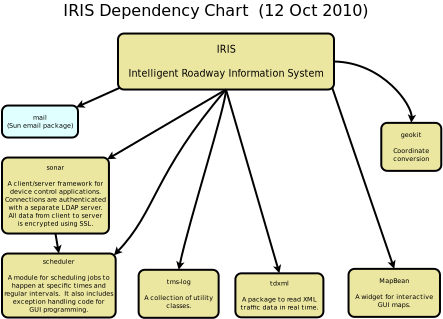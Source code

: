 <?xml version="1.0" encoding="UTF-8"?>
<dia:diagram xmlns:dia="http://www.lysator.liu.se/~alla/dia/">
  <dia:layer name="Background" visible="true" active="true">
    <dia:object type="Standard - Box" version="0" id="O0">
      <dia:attribute name="obj_pos">
        <dia:point val="6.2,1.8"/>
      </dia:attribute>
      <dia:attribute name="obj_bb">
        <dia:rectangle val="6.15,1.75;17.05,4.65"/>
      </dia:attribute>
      <dia:attribute name="elem_corner">
        <dia:point val="6.2,1.8"/>
      </dia:attribute>
      <dia:attribute name="elem_width">
        <dia:real val="10.8"/>
      </dia:attribute>
      <dia:attribute name="elem_height">
        <dia:real val="2.8"/>
      </dia:attribute>
      <dia:attribute name="inner_color">
        <dia:color val="#ebe6a0"/>
      </dia:attribute>
      <dia:attribute name="show_background">
        <dia:boolean val="true"/>
      </dia:attribute>
      <dia:attribute name="corner_radius">
        <dia:real val="0.3"/>
      </dia:attribute>
    </dia:object>
    <dia:object type="Standard - Text" version="1" id="O1">
      <dia:attribute name="obj_pos">
        <dia:point val="11.6,3.2"/>
      </dia:attribute>
      <dia:attribute name="obj_bb">
        <dia:rectangle val="6.789,2.319;16.411,4.081"/>
      </dia:attribute>
      <dia:attribute name="text">
        <dia:composite type="text">
          <dia:attribute name="string">
            <dia:string>#IRIS

Intelligent Roadway Information System#</dia:string>
          </dia:attribute>
          <dia:attribute name="font">
            <dia:font family="dejavu lgc sans" style="0" name="Courier"/>
          </dia:attribute>
          <dia:attribute name="height">
            <dia:real val="0.6"/>
          </dia:attribute>
          <dia:attribute name="pos">
            <dia:point val="11.6,2.766"/>
          </dia:attribute>
          <dia:attribute name="color">
            <dia:color val="#000000"/>
          </dia:attribute>
          <dia:attribute name="alignment">
            <dia:enum val="1"/>
          </dia:attribute>
        </dia:composite>
      </dia:attribute>
      <dia:attribute name="valign">
        <dia:enum val="2"/>
      </dia:attribute>
      <dia:connections>
        <dia:connection handle="0" to="O0" connection="8"/>
      </dia:connections>
    </dia:object>
    <dia:object type="Standard - Box" version="0" id="O2">
      <dia:attribute name="obj_pos">
        <dia:point val="0.4,8"/>
      </dia:attribute>
      <dia:attribute name="obj_bb">
        <dia:rectangle val="0.35,7.95;5.797,11.85"/>
      </dia:attribute>
      <dia:attribute name="elem_corner">
        <dia:point val="0.4,8"/>
      </dia:attribute>
      <dia:attribute name="elem_width">
        <dia:real val="5.347"/>
      </dia:attribute>
      <dia:attribute name="elem_height">
        <dia:real val="3.8"/>
      </dia:attribute>
      <dia:attribute name="inner_color">
        <dia:color val="#ebe6a0"/>
      </dia:attribute>
      <dia:attribute name="show_background">
        <dia:boolean val="true"/>
      </dia:attribute>
      <dia:attribute name="corner_radius">
        <dia:real val="0.3"/>
      </dia:attribute>
    </dia:object>
    <dia:object type="Standard - Text" version="1" id="O3">
      <dia:attribute name="obj_pos">
        <dia:point val="3.073,9.9"/>
      </dia:attribute>
      <dia:attribute name="obj_bb">
        <dia:rectangle val="0.607,8.312;5.54,11.488"/>
      </dia:attribute>
      <dia:attribute name="text">
        <dia:composite type="text">
          <dia:attribute name="string">
            <dia:string>#sonar

A client/server framework for
device control applications.
Connections are authenticated
with a separate LDAP server.
All data from client to server
is encrypted using SSL.#</dia:string>
          </dia:attribute>
          <dia:attribute name="font">
            <dia:font family="dejavu lgc sans" style="0" name="Courier"/>
          </dia:attribute>
          <dia:attribute name="height">
            <dia:real val="0.4"/>
          </dia:attribute>
          <dia:attribute name="pos">
            <dia:point val="3.073,8.61"/>
          </dia:attribute>
          <dia:attribute name="color">
            <dia:color val="#000000"/>
          </dia:attribute>
          <dia:attribute name="alignment">
            <dia:enum val="1"/>
          </dia:attribute>
        </dia:composite>
      </dia:attribute>
      <dia:attribute name="valign">
        <dia:enum val="2"/>
      </dia:attribute>
      <dia:connections>
        <dia:connection handle="0" to="O2" connection="8"/>
      </dia:connections>
    </dia:object>
    <dia:object type="Standard - Text" version="1" id="O4">
      <dia:attribute name="obj_pos">
        <dia:point val="3,6"/>
      </dia:attribute>
      <dia:attribute name="obj_bb">
        <dia:rectangle val="3,5.255;3,6.19"/>
      </dia:attribute>
      <dia:attribute name="text">
        <dia:composite type="text">
          <dia:attribute name="string">
            <dia:string>##</dia:string>
          </dia:attribute>
          <dia:attribute name="font">
            <dia:font family="dejavu lgc sans" style="0" name="Courier"/>
          </dia:attribute>
          <dia:attribute name="height">
            <dia:real val="1"/>
          </dia:attribute>
          <dia:attribute name="pos">
            <dia:point val="3,6"/>
          </dia:attribute>
          <dia:attribute name="color">
            <dia:color val="#000000"/>
          </dia:attribute>
          <dia:attribute name="alignment">
            <dia:enum val="1"/>
          </dia:attribute>
        </dia:composite>
      </dia:attribute>
      <dia:attribute name="valign">
        <dia:enum val="3"/>
      </dia:attribute>
    </dia:object>
    <dia:object type="Standard - Text" version="1" id="O5">
      <dia:attribute name="obj_pos">
        <dia:point val="14.2,8.4"/>
      </dia:attribute>
      <dia:attribute name="obj_bb">
        <dia:rectangle val="14.2,8.102;14.2,8.477"/>
      </dia:attribute>
      <dia:attribute name="text">
        <dia:composite type="text">
          <dia:attribute name="string">
            <dia:string>##</dia:string>
          </dia:attribute>
          <dia:attribute name="font">
            <dia:font family="dejavu lgc sans" style="0" name="Courier"/>
          </dia:attribute>
          <dia:attribute name="height">
            <dia:real val="0.4"/>
          </dia:attribute>
          <dia:attribute name="pos">
            <dia:point val="14.2,8.4"/>
          </dia:attribute>
          <dia:attribute name="color">
            <dia:color val="#000000"/>
          </dia:attribute>
          <dia:attribute name="alignment">
            <dia:enum val="1"/>
          </dia:attribute>
        </dia:composite>
      </dia:attribute>
      <dia:attribute name="valign">
        <dia:enum val="3"/>
      </dia:attribute>
    </dia:object>
    <dia:object type="Standard - Box" version="0" id="O6">
      <dia:attribute name="obj_pos">
        <dia:point val="12.07,13.79"/>
      </dia:attribute>
      <dia:attribute name="obj_bb">
        <dia:rectangle val="12.02,13.74;16.52,16.04"/>
      </dia:attribute>
      <dia:attribute name="elem_corner">
        <dia:point val="12.07,13.79"/>
      </dia:attribute>
      <dia:attribute name="elem_width">
        <dia:real val="4.4"/>
      </dia:attribute>
      <dia:attribute name="elem_height">
        <dia:real val="2.2"/>
      </dia:attribute>
      <dia:attribute name="inner_color">
        <dia:color val="#ebe6a0"/>
      </dia:attribute>
      <dia:attribute name="show_background">
        <dia:boolean val="true"/>
      </dia:attribute>
      <dia:attribute name="corner_radius">
        <dia:real val="0.3"/>
      </dia:attribute>
    </dia:object>
    <dia:object type="Standard - Text" version="1" id="O7">
      <dia:attribute name="obj_pos">
        <dia:point val="14.27,14.89"/>
      </dia:attribute>
      <dia:attribute name="obj_bb">
        <dia:rectangle val="12.374,14.103;16.166,15.678"/>
      </dia:attribute>
      <dia:attribute name="text">
        <dia:composite type="text">
          <dia:attribute name="string">
            <dia:string>#tdxml

A package to read XML
traffic data in real time.#</dia:string>
          </dia:attribute>
          <dia:attribute name="font">
            <dia:font family="dejavu lgc sans" style="0" name="Courier"/>
          </dia:attribute>
          <dia:attribute name="height">
            <dia:real val="0.4"/>
          </dia:attribute>
          <dia:attribute name="pos">
            <dia:point val="14.27,14.4"/>
          </dia:attribute>
          <dia:attribute name="color">
            <dia:color val="#000000"/>
          </dia:attribute>
          <dia:attribute name="alignment">
            <dia:enum val="1"/>
          </dia:attribute>
        </dia:composite>
      </dia:attribute>
      <dia:attribute name="valign">
        <dia:enum val="2"/>
      </dia:attribute>
      <dia:connections>
        <dia:connection handle="0" to="O6" connection="8"/>
      </dia:connections>
    </dia:object>
    <dia:object type="Standard - Box" version="0" id="O8">
      <dia:attribute name="obj_pos">
        <dia:point val="17.727,13.568"/>
      </dia:attribute>
      <dia:attribute name="obj_bb">
        <dia:rectangle val="17.677,13.518;22.349,16.018"/>
      </dia:attribute>
      <dia:attribute name="elem_corner">
        <dia:point val="17.727,13.568"/>
      </dia:attribute>
      <dia:attribute name="elem_width">
        <dia:real val="4.572"/>
      </dia:attribute>
      <dia:attribute name="elem_height">
        <dia:real val="2.4"/>
      </dia:attribute>
      <dia:attribute name="inner_color">
        <dia:color val="#ebe6a0"/>
      </dia:attribute>
      <dia:attribute name="show_background">
        <dia:boolean val="true"/>
      </dia:attribute>
      <dia:attribute name="corner_radius">
        <dia:real val="0.3"/>
      </dia:attribute>
    </dia:object>
    <dia:object type="Standard - Text" version="1" id="O9">
      <dia:attribute name="obj_pos">
        <dia:point val="20.013,14.768"/>
      </dia:attribute>
      <dia:attribute name="obj_bb">
        <dia:rectangle val="18.129,13.98;21.897,15.555"/>
      </dia:attribute>
      <dia:attribute name="text">
        <dia:composite type="text">
          <dia:attribute name="string">
            <dia:string>#MapBean

A widget for interactive
GUI maps.#</dia:string>
          </dia:attribute>
          <dia:attribute name="font">
            <dia:font family="dejavu lgc sans" style="0" name="Courier"/>
          </dia:attribute>
          <dia:attribute name="height">
            <dia:real val="0.4"/>
          </dia:attribute>
          <dia:attribute name="pos">
            <dia:point val="20.013,14.278"/>
          </dia:attribute>
          <dia:attribute name="color">
            <dia:color val="#000000"/>
          </dia:attribute>
          <dia:attribute name="alignment">
            <dia:enum val="1"/>
          </dia:attribute>
        </dia:composite>
      </dia:attribute>
      <dia:attribute name="valign">
        <dia:enum val="2"/>
      </dia:attribute>
      <dia:connections>
        <dia:connection handle="0" to="O8" connection="8"/>
      </dia:connections>
    </dia:object>
    <dia:object type="Standard - Box" version="0" id="O10">
      <dia:attribute name="obj_pos">
        <dia:point val="0.4,12.8"/>
      </dia:attribute>
      <dia:attribute name="obj_bb">
        <dia:rectangle val="0.35,12.75;6.133,16.05"/>
      </dia:attribute>
      <dia:attribute name="elem_corner">
        <dia:point val="0.4,12.8"/>
      </dia:attribute>
      <dia:attribute name="elem_width">
        <dia:real val="5.683"/>
      </dia:attribute>
      <dia:attribute name="elem_height">
        <dia:real val="3.2"/>
      </dia:attribute>
      <dia:attribute name="inner_color">
        <dia:color val="#ebe6a0"/>
      </dia:attribute>
      <dia:attribute name="show_background">
        <dia:boolean val="true"/>
      </dia:attribute>
      <dia:attribute name="corner_radius">
        <dia:real val="0.3"/>
      </dia:attribute>
    </dia:object>
    <dia:object type="Standard - Box" version="0" id="O11">
      <dia:attribute name="obj_pos">
        <dia:point val="7.232,13.615"/>
      </dia:attribute>
      <dia:attribute name="obj_bb">
        <dia:rectangle val="7.182,13.565;11.282,16.065"/>
      </dia:attribute>
      <dia:attribute name="elem_corner">
        <dia:point val="7.232,13.615"/>
      </dia:attribute>
      <dia:attribute name="elem_width">
        <dia:real val="4.0"/>
      </dia:attribute>
      <dia:attribute name="elem_height">
        <dia:real val="2.4"/>
      </dia:attribute>
      <dia:attribute name="inner_color">
        <dia:color val="#ebe6a0"/>
      </dia:attribute>
      <dia:attribute name="show_background">
        <dia:boolean val="true"/>
      </dia:attribute>
      <dia:attribute name="corner_radius">
        <dia:real val="0.3"/>
      </dia:attribute>
    </dia:object>
    <dia:object type="Standard - Text" version="1" id="O12">
      <dia:attribute name="obj_pos">
        <dia:point val="9.232,14.815"/>
      </dia:attribute>
      <dia:attribute name="obj_bb">
        <dia:rectangle val="7.591,14.027;10.873,15.602"/>
      </dia:attribute>
      <dia:attribute name="text">
        <dia:composite type="text">
          <dia:attribute name="string">
            <dia:string>#tms-log

A collection of utility
classes.#</dia:string>
          </dia:attribute>
          <dia:attribute name="font">
            <dia:font family="dejavu lgc sans" style="0" name="Courier"/>
          </dia:attribute>
          <dia:attribute name="height">
            <dia:real val="0.4"/>
          </dia:attribute>
          <dia:attribute name="pos">
            <dia:point val="9.232,14.325"/>
          </dia:attribute>
          <dia:attribute name="color">
            <dia:color val="#000000"/>
          </dia:attribute>
          <dia:attribute name="alignment">
            <dia:enum val="1"/>
          </dia:attribute>
        </dia:composite>
      </dia:attribute>
      <dia:attribute name="valign">
        <dia:enum val="2"/>
      </dia:attribute>
      <dia:connections>
        <dia:connection handle="0" to="O11" connection="8"/>
      </dia:connections>
    </dia:object>
    <dia:object type="Standard - Box" version="0" id="O13">
      <dia:attribute name="obj_pos">
        <dia:point val="0.4,5.4"/>
      </dia:attribute>
      <dia:attribute name="obj_bb">
        <dia:rectangle val="0.35,5.35;4.25,7.05"/>
      </dia:attribute>
      <dia:attribute name="elem_corner">
        <dia:point val="0.4,5.4"/>
      </dia:attribute>
      <dia:attribute name="elem_width">
        <dia:real val="3.8"/>
      </dia:attribute>
      <dia:attribute name="elem_height">
        <dia:real val="1.6"/>
      </dia:attribute>
      <dia:attribute name="inner_color">
        <dia:color val="#e0ffff"/>
      </dia:attribute>
      <dia:attribute name="show_background">
        <dia:boolean val="true"/>
      </dia:attribute>
      <dia:attribute name="corner_radius">
        <dia:real val="0.3"/>
      </dia:attribute>
    </dia:object>
    <dia:object type="Standard - Text" version="1" id="O14">
      <dia:attribute name="obj_pos">
        <dia:point val="2.3,6.2"/>
      </dia:attribute>
      <dia:attribute name="obj_bb">
        <dia:rectangle val="0.652,5.812;3.947,6.588"/>
      </dia:attribute>
      <dia:attribute name="text">
        <dia:composite type="text">
          <dia:attribute name="string">
            <dia:string>#mail
(Sun email package)#</dia:string>
          </dia:attribute>
          <dia:attribute name="font">
            <dia:font family="dejavu lgc sans" style="0" name="Courier"/>
          </dia:attribute>
          <dia:attribute name="height">
            <dia:real val="0.4"/>
          </dia:attribute>
          <dia:attribute name="pos">
            <dia:point val="2.3,6.11"/>
          </dia:attribute>
          <dia:attribute name="color">
            <dia:color val="#000000"/>
          </dia:attribute>
          <dia:attribute name="alignment">
            <dia:enum val="1"/>
          </dia:attribute>
        </dia:composite>
      </dia:attribute>
      <dia:attribute name="valign">
        <dia:enum val="2"/>
      </dia:attribute>
      <dia:connections>
        <dia:connection handle="0" to="O13" connection="8"/>
      </dia:connections>
    </dia:object>
    <dia:object type="Standard - Text" version="1" id="O15">
      <dia:attribute name="obj_pos">
        <dia:point val="3.242,14.4"/>
      </dia:attribute>
      <dia:attribute name="obj_bb">
        <dia:rectangle val="0.569,13.012;5.914,15.787"/>
      </dia:attribute>
      <dia:attribute name="text">
        <dia:composite type="text">
          <dia:attribute name="string">
            <dia:string>#scheduler

A module for scheduling jobs to
happen at specific times and
regular intervals.  It also includes
exception handling code for
GUI programming.#</dia:string>
          </dia:attribute>
          <dia:attribute name="font">
            <dia:font family="dejavu lgc sans" style="0" name="Courier"/>
          </dia:attribute>
          <dia:attribute name="height">
            <dia:real val="0.4"/>
          </dia:attribute>
          <dia:attribute name="pos">
            <dia:point val="3.242,13.31"/>
          </dia:attribute>
          <dia:attribute name="color">
            <dia:color val="#000000"/>
          </dia:attribute>
          <dia:attribute name="alignment">
            <dia:enum val="1"/>
          </dia:attribute>
        </dia:composite>
      </dia:attribute>
      <dia:attribute name="valign">
        <dia:enum val="2"/>
      </dia:attribute>
      <dia:connections>
        <dia:connection handle="0" to="O10" connection="8"/>
      </dia:connections>
    </dia:object>
    <dia:object type="Standard - BezierLine" version="0" id="O16">
      <dia:attribute name="obj_pos">
        <dia:point val="11.6,4.6"/>
      </dia:attribute>
      <dia:attribute name="obj_bb">
        <dia:rectangle val="9.113,4.55;11.65,13.615"/>
      </dia:attribute>
      <dia:attribute name="bez_points">
        <dia:point val="11.6,4.6"/>
        <dia:point val="11.6,5.4"/>
        <dia:point val="9.773,11.073"/>
        <dia:point val="9.232,13.615"/>
      </dia:attribute>
      <dia:attribute name="corner_types">
        <dia:enum val="0"/>
        <dia:enum val="0"/>
      </dia:attribute>
      <dia:attribute name="end_arrow">
        <dia:enum val="22"/>
      </dia:attribute>
      <dia:attribute name="end_arrow_length">
        <dia:real val="0.2"/>
      </dia:attribute>
      <dia:attribute name="end_arrow_width">
        <dia:real val="0.2"/>
      </dia:attribute>
      <dia:connections>
        <dia:connection handle="0" to="O0" connection="6"/>
        <dia:connection handle="3" to="O11" connection="1"/>
      </dia:connections>
    </dia:object>
    <dia:object type="Standard - Line" version="0" id="O17">
      <dia:attribute name="obj_pos">
        <dia:point val="3.073,11.8"/>
      </dia:attribute>
      <dia:attribute name="obj_bb">
        <dia:rectangle val="2.981,11.742;3.399,12.91"/>
      </dia:attribute>
      <dia:attribute name="conn_endpoints">
        <dia:point val="3.073,11.8"/>
        <dia:point val="3.242,12.8"/>
      </dia:attribute>
      <dia:attribute name="numcp">
        <dia:int val="1"/>
      </dia:attribute>
      <dia:attribute name="end_arrow">
        <dia:enum val="22"/>
      </dia:attribute>
      <dia:attribute name="end_arrow_length">
        <dia:real val="0.2"/>
      </dia:attribute>
      <dia:attribute name="end_arrow_width">
        <dia:real val="0.2"/>
      </dia:attribute>
      <dia:connections>
        <dia:connection handle="0" to="O2" connection="6"/>
        <dia:connection handle="1" to="O10" connection="1"/>
      </dia:connections>
    </dia:object>
    <dia:object type="Standard - Line" version="0" id="O18">
      <dia:attribute name="obj_pos">
        <dia:point val="11.6,4.6"/>
      </dia:attribute>
      <dia:attribute name="obj_bb">
        <dia:rectangle val="5.562,4.532;11.668,8.157"/>
      </dia:attribute>
      <dia:attribute name="conn_endpoints">
        <dia:point val="11.6,4.6"/>
        <dia:point val="5.659,8.088"/>
      </dia:attribute>
      <dia:attribute name="numcp">
        <dia:int val="1"/>
      </dia:attribute>
      <dia:attribute name="end_arrow">
        <dia:enum val="22"/>
      </dia:attribute>
      <dia:attribute name="end_arrow_length">
        <dia:real val="0.2"/>
      </dia:attribute>
      <dia:attribute name="end_arrow_width">
        <dia:real val="0.2"/>
      </dia:attribute>
      <dia:connections>
        <dia:connection handle="0" to="O0" connection="6"/>
        <dia:connection handle="1" to="O2" connection="2"/>
      </dia:connections>
    </dia:object>
    <dia:object type="Standard - Line" version="0" id="O19">
      <dia:attribute name="obj_pos">
        <dia:point val="6.288,4.512"/>
      </dia:attribute>
      <dia:attribute name="obj_bb">
        <dia:rectangle val="4.01,4.446;6.354,5.568"/>
      </dia:attribute>
      <dia:attribute name="conn_endpoints">
        <dia:point val="6.288,4.512"/>
        <dia:point val="4.112,5.488"/>
      </dia:attribute>
      <dia:attribute name="numcp">
        <dia:int val="1"/>
      </dia:attribute>
      <dia:attribute name="end_arrow">
        <dia:enum val="22"/>
      </dia:attribute>
      <dia:attribute name="end_arrow_length">
        <dia:real val="0.2"/>
      </dia:attribute>
      <dia:attribute name="end_arrow_width">
        <dia:real val="0.2"/>
      </dia:attribute>
      <dia:connections>
        <dia:connection handle="0" to="O0" connection="5"/>
        <dia:connection handle="1" to="O13" connection="2"/>
      </dia:connections>
    </dia:object>
    <dia:object type="Standard - Line" version="0" id="O20">
      <dia:attribute name="obj_pos">
        <dia:point val="16.912,4.512"/>
      </dia:attribute>
      <dia:attribute name="obj_bb">
        <dia:rectangle val="16.849,4.449;20.113,13.673"/>
      </dia:attribute>
      <dia:attribute name="conn_endpoints">
        <dia:point val="16.912,4.512"/>
        <dia:point val="20.013,13.568"/>
      </dia:attribute>
      <dia:attribute name="numcp">
        <dia:int val="1"/>
      </dia:attribute>
      <dia:attribute name="end_arrow">
        <dia:enum val="22"/>
      </dia:attribute>
      <dia:attribute name="end_arrow_length">
        <dia:real val="0.2"/>
      </dia:attribute>
      <dia:attribute name="end_arrow_width">
        <dia:real val="0.2"/>
      </dia:attribute>
      <dia:connections>
        <dia:connection handle="0" to="O0" connection="7"/>
        <dia:connection handle="1" to="O8" connection="1"/>
      </dia:connections>
    </dia:object>
    <dia:object type="Standard - Text" version="1" id="O21">
      <dia:attribute name="obj_pos">
        <dia:point val="11.086,0.919"/>
      </dia:attribute>
      <dia:attribute name="obj_bb">
        <dia:rectangle val="3.405,0.174;18.768,1.109"/>
      </dia:attribute>
      <dia:attribute name="text">
        <dia:composite type="text">
          <dia:attribute name="string">
            <dia:string>#IRIS Dependency Chart  (12 Oct 2010)#</dia:string>
          </dia:attribute>
          <dia:attribute name="font">
            <dia:font family="dejavu lgc sans" style="0" name="Courier"/>
          </dia:attribute>
          <dia:attribute name="height">
            <dia:real val="1"/>
          </dia:attribute>
          <dia:attribute name="pos">
            <dia:point val="11.086,0.919"/>
          </dia:attribute>
          <dia:attribute name="color">
            <dia:color val="#000000"/>
          </dia:attribute>
          <dia:attribute name="alignment">
            <dia:enum val="1"/>
          </dia:attribute>
        </dia:composite>
      </dia:attribute>
      <dia:attribute name="valign">
        <dia:enum val="3"/>
      </dia:attribute>
    </dia:object>
    <dia:object type="Standard - BezierLine" version="0" id="O22">
      <dia:attribute name="obj_pos">
        <dia:point val="11.6,4.6"/>
      </dia:attribute>
      <dia:attribute name="obj_bb">
        <dia:rectangle val="5.995,4.529;11.671,12.888"/>
      </dia:attribute>
      <dia:attribute name="bez_points">
        <dia:point val="11.6,4.6"/>
        <dia:point val="7.94,8.871"/>
        <dia:point val="8.131,10.674"/>
        <dia:point val="5.995,12.888"/>
      </dia:attribute>
      <dia:attribute name="corner_types">
        <dia:enum val="0"/>
        <dia:enum val="0"/>
      </dia:attribute>
      <dia:attribute name="end_arrow">
        <dia:enum val="22"/>
      </dia:attribute>
      <dia:attribute name="end_arrow_length">
        <dia:real val="0.2"/>
      </dia:attribute>
      <dia:attribute name="end_arrow_width">
        <dia:real val="0.2"/>
      </dia:attribute>
      <dia:connections>
        <dia:connection handle="0" to="O0" connection="6"/>
        <dia:connection handle="3" to="O10" connection="2"/>
      </dia:connections>
    </dia:object>
    <dia:object type="Standard - Box" version="0" id="O23">
      <dia:attribute name="obj_pos">
        <dia:point val="19.364,6.266"/>
      </dia:attribute>
      <dia:attribute name="obj_bb">
        <dia:rectangle val="19.314,6.216;22.414,8.716"/>
      </dia:attribute>
      <dia:attribute name="elem_corner">
        <dia:point val="19.364,6.266"/>
      </dia:attribute>
      <dia:attribute name="elem_width">
        <dia:real val="3.0"/>
      </dia:attribute>
      <dia:attribute name="elem_height">
        <dia:real val="2.4"/>
      </dia:attribute>
      <dia:attribute name="inner_color">
        <dia:color val="#ebe6a0"/>
      </dia:attribute>
      <dia:attribute name="show_background">
        <dia:boolean val="true"/>
      </dia:attribute>
      <dia:attribute name="corner_radius">
        <dia:real val="0.3"/>
      </dia:attribute>
    </dia:object>
    <dia:object type="Standard - Text" version="1" id="O24">
      <dia:attribute name="obj_pos">
        <dia:point val="20.864,7.466"/>
      </dia:attribute>
      <dia:attribute name="obj_bb">
        <dia:rectangle val="19.988,6.679;21.741,8.254"/>
      </dia:attribute>
      <dia:attribute name="text">
        <dia:composite type="text">
          <dia:attribute name="string">
            <dia:string>#geokit

Coordinate
conversion#</dia:string>
          </dia:attribute>
          <dia:attribute name="font">
            <dia:font family="dejavu lgc sans" style="0" name="Courier"/>
          </dia:attribute>
          <dia:attribute name="height">
            <dia:real val="0.4"/>
          </dia:attribute>
          <dia:attribute name="pos">
            <dia:point val="20.864,6.976"/>
          </dia:attribute>
          <dia:attribute name="color">
            <dia:color val="#000000"/>
          </dia:attribute>
          <dia:attribute name="alignment">
            <dia:enum val="1"/>
          </dia:attribute>
        </dia:composite>
      </dia:attribute>
      <dia:attribute name="valign">
        <dia:enum val="2"/>
      </dia:attribute>
      <dia:connections>
        <dia:connection handle="0" to="O23" connection="8"/>
      </dia:connections>
    </dia:object>
    <dia:object type="Standard - BezierLine" version="0" id="O25">
      <dia:attribute name="obj_pos">
        <dia:point val="17,3.2"/>
      </dia:attribute>
      <dia:attribute name="obj_bb">
        <dia:rectangle val="16.949,3.149;21.108,6.266"/>
      </dia:attribute>
      <dia:attribute name="bez_points">
        <dia:point val="17,3.2"/>
        <dia:point val="19.44,3.236"/>
        <dia:point val="20.931,5.391"/>
        <dia:point val="20.864,6.266"/>
      </dia:attribute>
      <dia:attribute name="corner_types">
        <dia:enum val="0"/>
        <dia:enum val="0"/>
      </dia:attribute>
      <dia:attribute name="end_arrow">
        <dia:enum val="22"/>
      </dia:attribute>
      <dia:attribute name="end_arrow_length">
        <dia:real val="0.2"/>
      </dia:attribute>
      <dia:attribute name="end_arrow_width">
        <dia:real val="0.2"/>
      </dia:attribute>
      <dia:connections>
        <dia:connection handle="0" to="O0" connection="4"/>
        <dia:connection handle="3" to="O23" connection="1"/>
      </dia:connections>
    </dia:object>
    <dia:object type="Standard - Line" version="0" id="O26">
      <dia:attribute name="obj_pos">
        <dia:point val="11.6,4.6"/>
      </dia:attribute>
      <dia:attribute name="obj_bb">
        <dia:rectangle val="11.538,4.538;14.387,13.898"/>
      </dia:attribute>
      <dia:attribute name="conn_endpoints">
        <dia:point val="11.6,4.6"/>
        <dia:point val="14.27,13.79"/>
      </dia:attribute>
      <dia:attribute name="numcp">
        <dia:int val="1"/>
      </dia:attribute>
      <dia:attribute name="end_arrow">
        <dia:enum val="22"/>
      </dia:attribute>
      <dia:attribute name="end_arrow_length">
        <dia:real val="0.2"/>
      </dia:attribute>
      <dia:attribute name="end_arrow_width">
        <dia:real val="0.2"/>
      </dia:attribute>
      <dia:connections>
        <dia:connection handle="0" to="O0" connection="6"/>
        <dia:connection handle="1" to="O6" connection="1"/>
      </dia:connections>
    </dia:object>
    <dia:object type="Standard - Text" version="1" id="O27">
      <dia:attribute name="obj_pos">
        <dia:point val="12.252,0.653"/>
      </dia:attribute>
      <dia:attribute name="obj_bb">
        <dia:rectangle val="12.252,0.058;12.252,0.806"/>
      </dia:attribute>
      <dia:attribute name="text">
        <dia:composite type="text">
          <dia:attribute name="string">
            <dia:string>##</dia:string>
          </dia:attribute>
          <dia:attribute name="font">
            <dia:font family="sans" style="0" name="Helvetica"/>
          </dia:attribute>
          <dia:attribute name="height">
            <dia:real val="0.8"/>
          </dia:attribute>
          <dia:attribute name="pos">
            <dia:point val="12.252,0.653"/>
          </dia:attribute>
          <dia:attribute name="color">
            <dia:color val="#000000"/>
          </dia:attribute>
          <dia:attribute name="alignment">
            <dia:enum val="0"/>
          </dia:attribute>
        </dia:composite>
      </dia:attribute>
      <dia:attribute name="valign">
        <dia:enum val="3"/>
      </dia:attribute>
    </dia:object>
  </dia:layer>
</dia:diagram>
